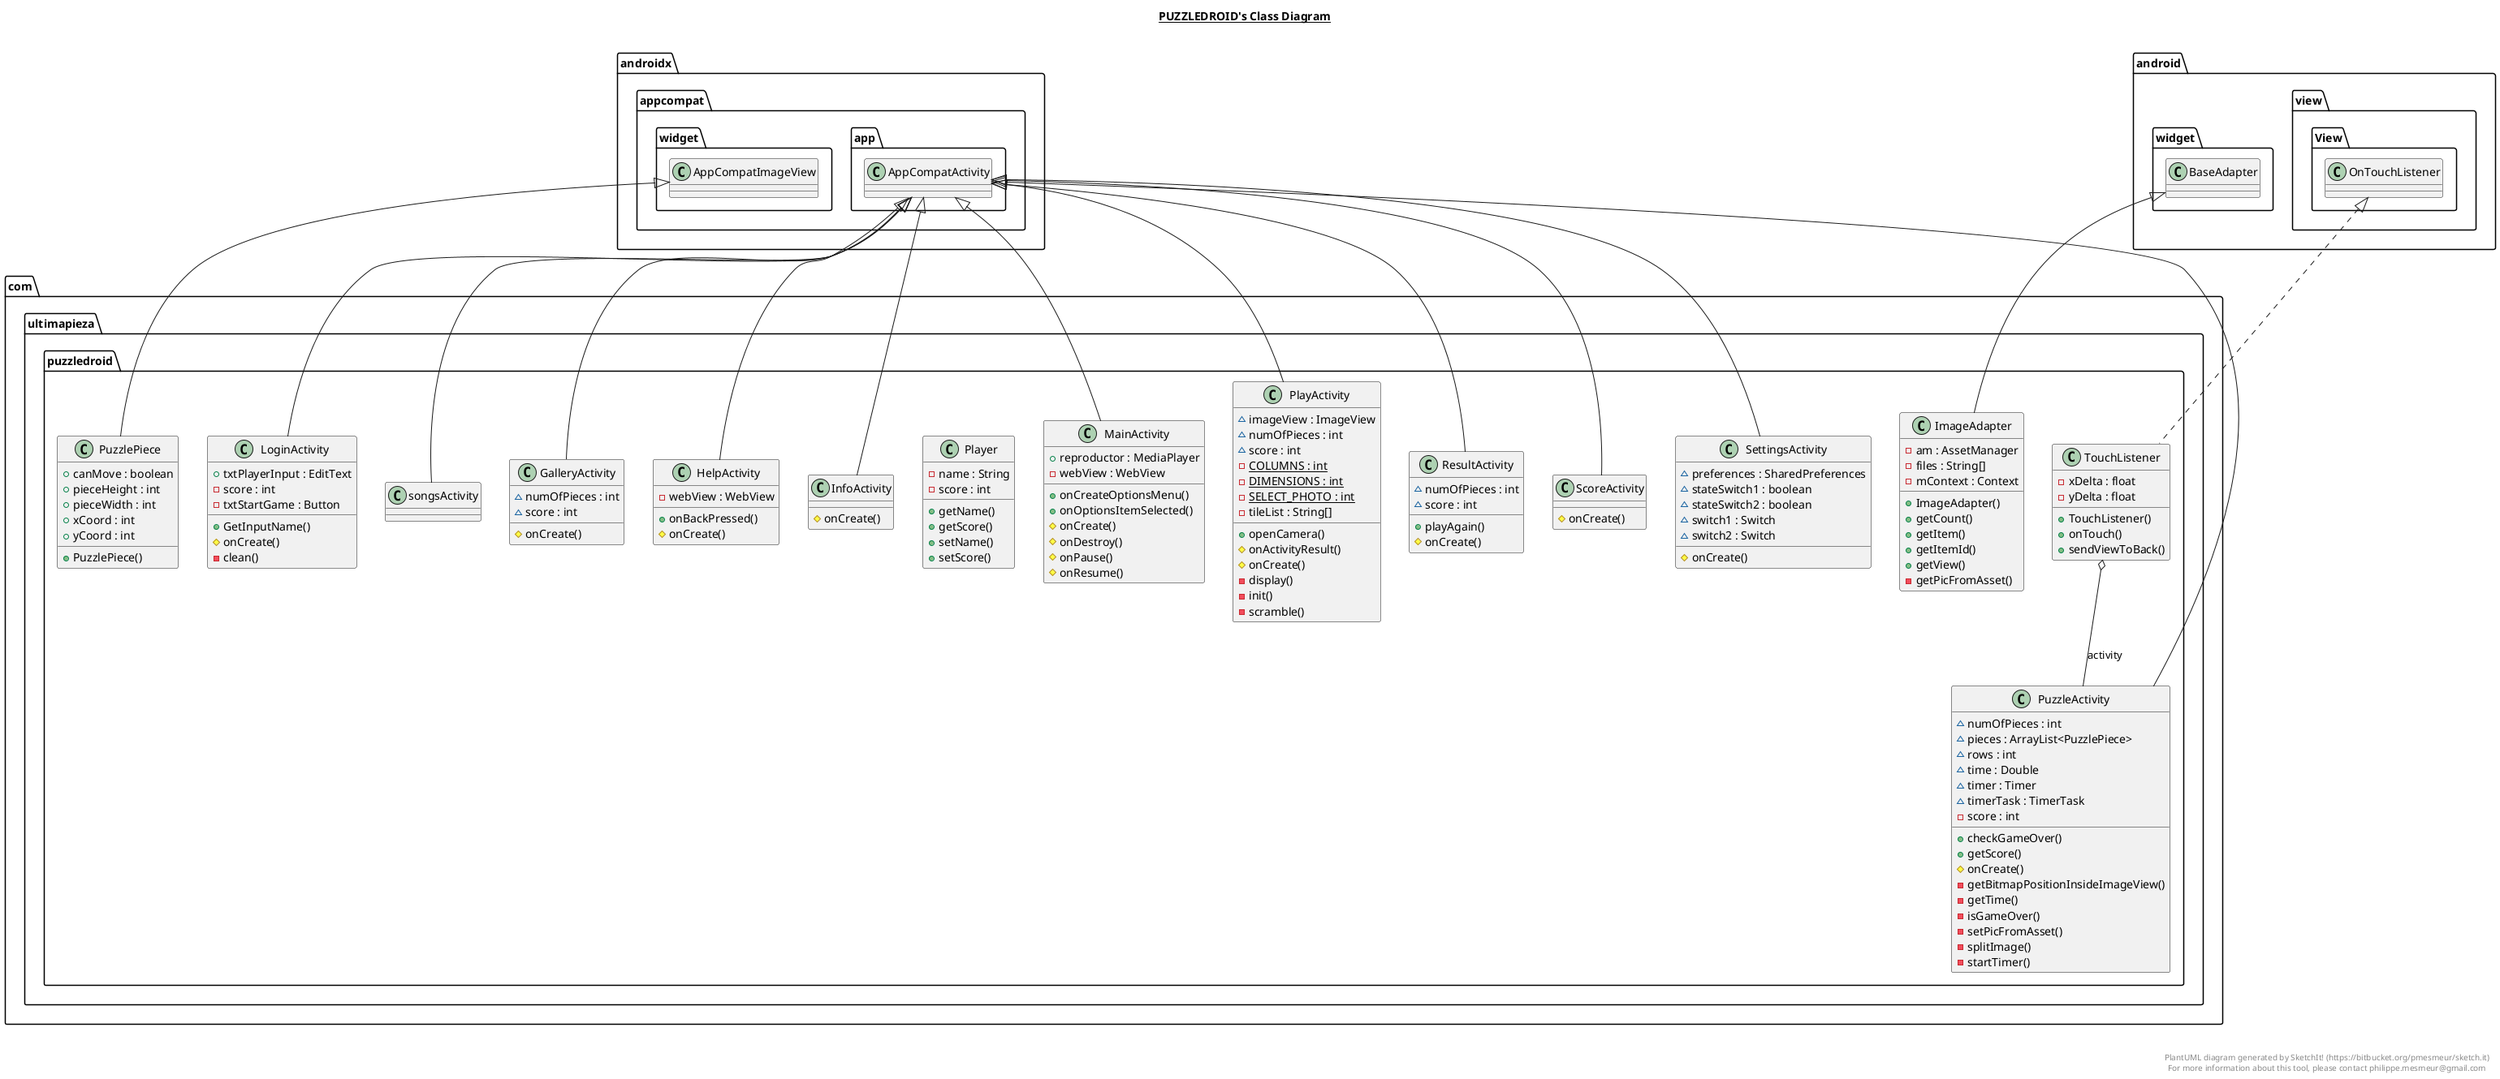 @startuml

title __PUZZLEDROID's Class Diagram__\n

  namespace com.ultimapieza.puzzledroid {
    class com.ultimapieza.puzzledroid.GalleryActivity {
        ~ numOfPieces : int
        ~ score : int
        # onCreate()
    }
  }
  

  namespace com.ultimapieza.puzzledroid {
    class com.ultimapieza.puzzledroid.HelpActivity {
        - webView : WebView
        + onBackPressed()
        # onCreate()
    }
  }
  

  namespace com.ultimapieza.puzzledroid {
    class com.ultimapieza.puzzledroid.ImageAdapter {
        - am : AssetManager
        - files : String[]
        - mContext : Context
        + ImageAdapter()
        + getCount()
        + getItem()
        + getItemId()
        + getView()
        - getPicFromAsset()
    }
  }
  

  namespace com.ultimapieza.puzzledroid {
    class com.ultimapieza.puzzledroid.InfoActivity {
        # onCreate()
    }
  }
  

  namespace com.ultimapieza.puzzledroid {
    class com.ultimapieza.puzzledroid.LoginActivity {
        + txtPlayerInput : EditText
        - score : int
        - txtStartGame : Button
        + GetInputName()
        # onCreate()
        - clean()
    }
  }
  

  namespace com.ultimapieza.puzzledroid {
    class com.ultimapieza.puzzledroid.MainActivity {
        + reproductor : MediaPlayer
        - webView : WebView
        + onCreateOptionsMenu()
        + onOptionsItemSelected()
        # onCreate()
        # onDestroy()
        # onPause()
        # onResume()
    }
  }
  

  namespace com.ultimapieza.puzzledroid {
    class com.ultimapieza.puzzledroid.PlayActivity {
        ~ imageView : ImageView
        ~ numOfPieces : int
        ~ score : int
        {static} - COLUMNS : int
        {static} - DIMENSIONS : int
        {static} - SELECT_PHOTO : int
        - tileList : String[]
        + openCamera()
        # onActivityResult()
        # onCreate()
        - display()
        - init()
        - scramble()
    }
  }
  

  namespace com.ultimapieza.puzzledroid {
    class com.ultimapieza.puzzledroid.Player {
        - name : String
        - score : int
        + getName()
        + getScore()
        + setName()
        + setScore()
    }
  }
  

  namespace com.ultimapieza.puzzledroid {
    class com.ultimapieza.puzzledroid.PuzzleActivity {
        ~ numOfPieces : int
        ~ pieces : ArrayList<PuzzlePiece>
        ~ rows : int
        ~ time : Double
        ~ timer : Timer
        ~ timerTask : TimerTask
        - score : int
        + checkGameOver()
        + getScore()
        # onCreate()
        - getBitmapPositionInsideImageView()
        - getTime()
        - isGameOver()
        - setPicFromAsset()
        - splitImage()
        - startTimer()
    }
  }
  

  namespace com.ultimapieza.puzzledroid {
    class com.ultimapieza.puzzledroid.PuzzlePiece {
        + canMove : boolean
        + pieceHeight : int
        + pieceWidth : int
        + xCoord : int
        + yCoord : int
        + PuzzlePiece()
    }
  }
  

  namespace com.ultimapieza.puzzledroid {
    class com.ultimapieza.puzzledroid.ResultActivity {
        ~ numOfPieces : int
        ~ score : int
        + playAgain()
        # onCreate()
    }
  }
  

  namespace com.ultimapieza.puzzledroid {
    class com.ultimapieza.puzzledroid.ScoreActivity {
        # onCreate()
    }
  }
  

  namespace com.ultimapieza.puzzledroid {
    class com.ultimapieza.puzzledroid.SettingsActivity {
        ~ preferences : SharedPreferences
        ~ stateSwitch1 : boolean
        ~ stateSwitch2 : boolean
        ~ switch1 : Switch
        ~ switch2 : Switch
        # onCreate()
    }
  }
  

  namespace com.ultimapieza.puzzledroid {
    class com.ultimapieza.puzzledroid.TouchListener {
        - xDelta : float
        - yDelta : float
        + TouchListener()
        + onTouch()
        + sendViewToBack()
    }
  }
  

  namespace com.ultimapieza.puzzledroid {
    class com.ultimapieza.puzzledroid.songsActivity {
    }
  }
  

  com.ultimapieza.puzzledroid.GalleryActivity -up-|> androidx.appcompat.app.AppCompatActivity
  com.ultimapieza.puzzledroid.HelpActivity -up-|> androidx.appcompat.app.AppCompatActivity
  com.ultimapieza.puzzledroid.ImageAdapter -up-|> android.widget.BaseAdapter
  com.ultimapieza.puzzledroid.InfoActivity -up-|> androidx.appcompat.app.AppCompatActivity
  com.ultimapieza.puzzledroid.LoginActivity -up-|> androidx.appcompat.app.AppCompatActivity
  com.ultimapieza.puzzledroid.MainActivity -up-|> androidx.appcompat.app.AppCompatActivity
  com.ultimapieza.puzzledroid.PlayActivity -up-|> androidx.appcompat.app.AppCompatActivity
  com.ultimapieza.puzzledroid.PuzzleActivity -up-|> androidx.appcompat.app.AppCompatActivity
  com.ultimapieza.puzzledroid.PuzzlePiece -up-|> androidx.appcompat.widget.AppCompatImageView
  com.ultimapieza.puzzledroid.ResultActivity -up-|> androidx.appcompat.app.AppCompatActivity
  com.ultimapieza.puzzledroid.ScoreActivity -up-|> androidx.appcompat.app.AppCompatActivity
  com.ultimapieza.puzzledroid.SettingsActivity -up-|> androidx.appcompat.app.AppCompatActivity
  com.ultimapieza.puzzledroid.TouchListener .up.|> android.view.View.OnTouchListener
  com.ultimapieza.puzzledroid.TouchListener o-- com.ultimapieza.puzzledroid.PuzzleActivity : activity
  com.ultimapieza.puzzledroid.songsActivity -up-|> androidx.appcompat.app.AppCompatActivity


right footer


PlantUML diagram generated by SketchIt! (https://bitbucket.org/pmesmeur/sketch.it)
For more information about this tool, please contact philippe.mesmeur@gmail.com
endfooter

@enduml
